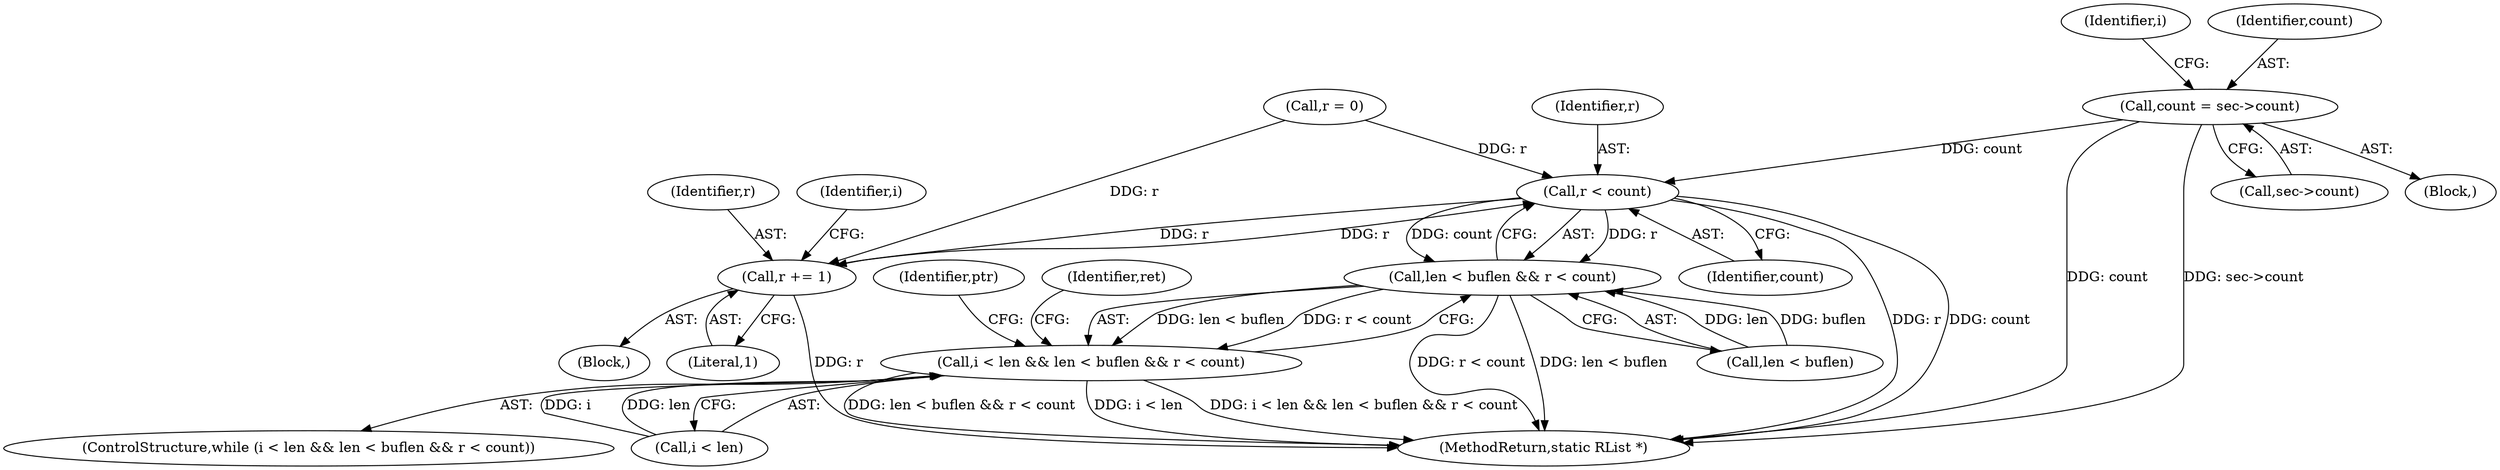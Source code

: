 digraph "0_radare2_d2632f6483a3ceb5d8e0a5fb11142c51c43978b4_0@pointer" {
"1000158" [label="(Call,count = sec->count)"];
"1000184" [label="(Call,r < count)"];
"1000180" [label="(Call,len < buflen && r < count)"];
"1000176" [label="(Call,i < len && len < buflen && r < count)"];
"1000283" [label="(Call,r += 1)"];
"1000285" [label="(Literal,1)"];
"1000175" [label="(ControlStructure,while (i < len && len < buflen && r < count))"];
"1000287" [label="(Identifier,ret)"];
"1000191" [label="(Identifier,ptr)"];
"1000186" [label="(Identifier,count)"];
"1000177" [label="(Call,i < len)"];
"1000180" [label="(Call,len < buflen && r < count)"];
"1000284" [label="(Identifier,r)"];
"1000165" [label="(Identifier,i)"];
"1000184" [label="(Call,r < count)"];
"1000160" [label="(Call,sec->count)"];
"1000178" [label="(Identifier,i)"];
"1000159" [label="(Identifier,count)"];
"1000187" [label="(Block,)"];
"1000293" [label="(MethodReturn,static RList *)"];
"1000168" [label="(Call,r = 0)"];
"1000103" [label="(Block,)"];
"1000283" [label="(Call,r += 1)"];
"1000176" [label="(Call,i < len && len < buflen && r < count)"];
"1000158" [label="(Call,count = sec->count)"];
"1000185" [label="(Identifier,r)"];
"1000181" [label="(Call,len < buflen)"];
"1000158" -> "1000103"  [label="AST: "];
"1000158" -> "1000160"  [label="CFG: "];
"1000159" -> "1000158"  [label="AST: "];
"1000160" -> "1000158"  [label="AST: "];
"1000165" -> "1000158"  [label="CFG: "];
"1000158" -> "1000293"  [label="DDG: count"];
"1000158" -> "1000293"  [label="DDG: sec->count"];
"1000158" -> "1000184"  [label="DDG: count"];
"1000184" -> "1000180"  [label="AST: "];
"1000184" -> "1000186"  [label="CFG: "];
"1000185" -> "1000184"  [label="AST: "];
"1000186" -> "1000184"  [label="AST: "];
"1000180" -> "1000184"  [label="CFG: "];
"1000184" -> "1000293"  [label="DDG: r"];
"1000184" -> "1000293"  [label="DDG: count"];
"1000184" -> "1000180"  [label="DDG: r"];
"1000184" -> "1000180"  [label="DDG: count"];
"1000283" -> "1000184"  [label="DDG: r"];
"1000168" -> "1000184"  [label="DDG: r"];
"1000184" -> "1000283"  [label="DDG: r"];
"1000180" -> "1000176"  [label="AST: "];
"1000180" -> "1000181"  [label="CFG: "];
"1000181" -> "1000180"  [label="AST: "];
"1000176" -> "1000180"  [label="CFG: "];
"1000180" -> "1000293"  [label="DDG: len < buflen"];
"1000180" -> "1000293"  [label="DDG: r < count"];
"1000180" -> "1000176"  [label="DDG: len < buflen"];
"1000180" -> "1000176"  [label="DDG: r < count"];
"1000181" -> "1000180"  [label="DDG: len"];
"1000181" -> "1000180"  [label="DDG: buflen"];
"1000176" -> "1000175"  [label="AST: "];
"1000176" -> "1000177"  [label="CFG: "];
"1000177" -> "1000176"  [label="AST: "];
"1000191" -> "1000176"  [label="CFG: "];
"1000287" -> "1000176"  [label="CFG: "];
"1000176" -> "1000293"  [label="DDG: i < len && len < buflen && r < count"];
"1000176" -> "1000293"  [label="DDG: len < buflen && r < count"];
"1000176" -> "1000293"  [label="DDG: i < len"];
"1000177" -> "1000176"  [label="DDG: i"];
"1000177" -> "1000176"  [label="DDG: len"];
"1000283" -> "1000187"  [label="AST: "];
"1000283" -> "1000285"  [label="CFG: "];
"1000284" -> "1000283"  [label="AST: "];
"1000285" -> "1000283"  [label="AST: "];
"1000178" -> "1000283"  [label="CFG: "];
"1000283" -> "1000293"  [label="DDG: r"];
"1000168" -> "1000283"  [label="DDG: r"];
}
